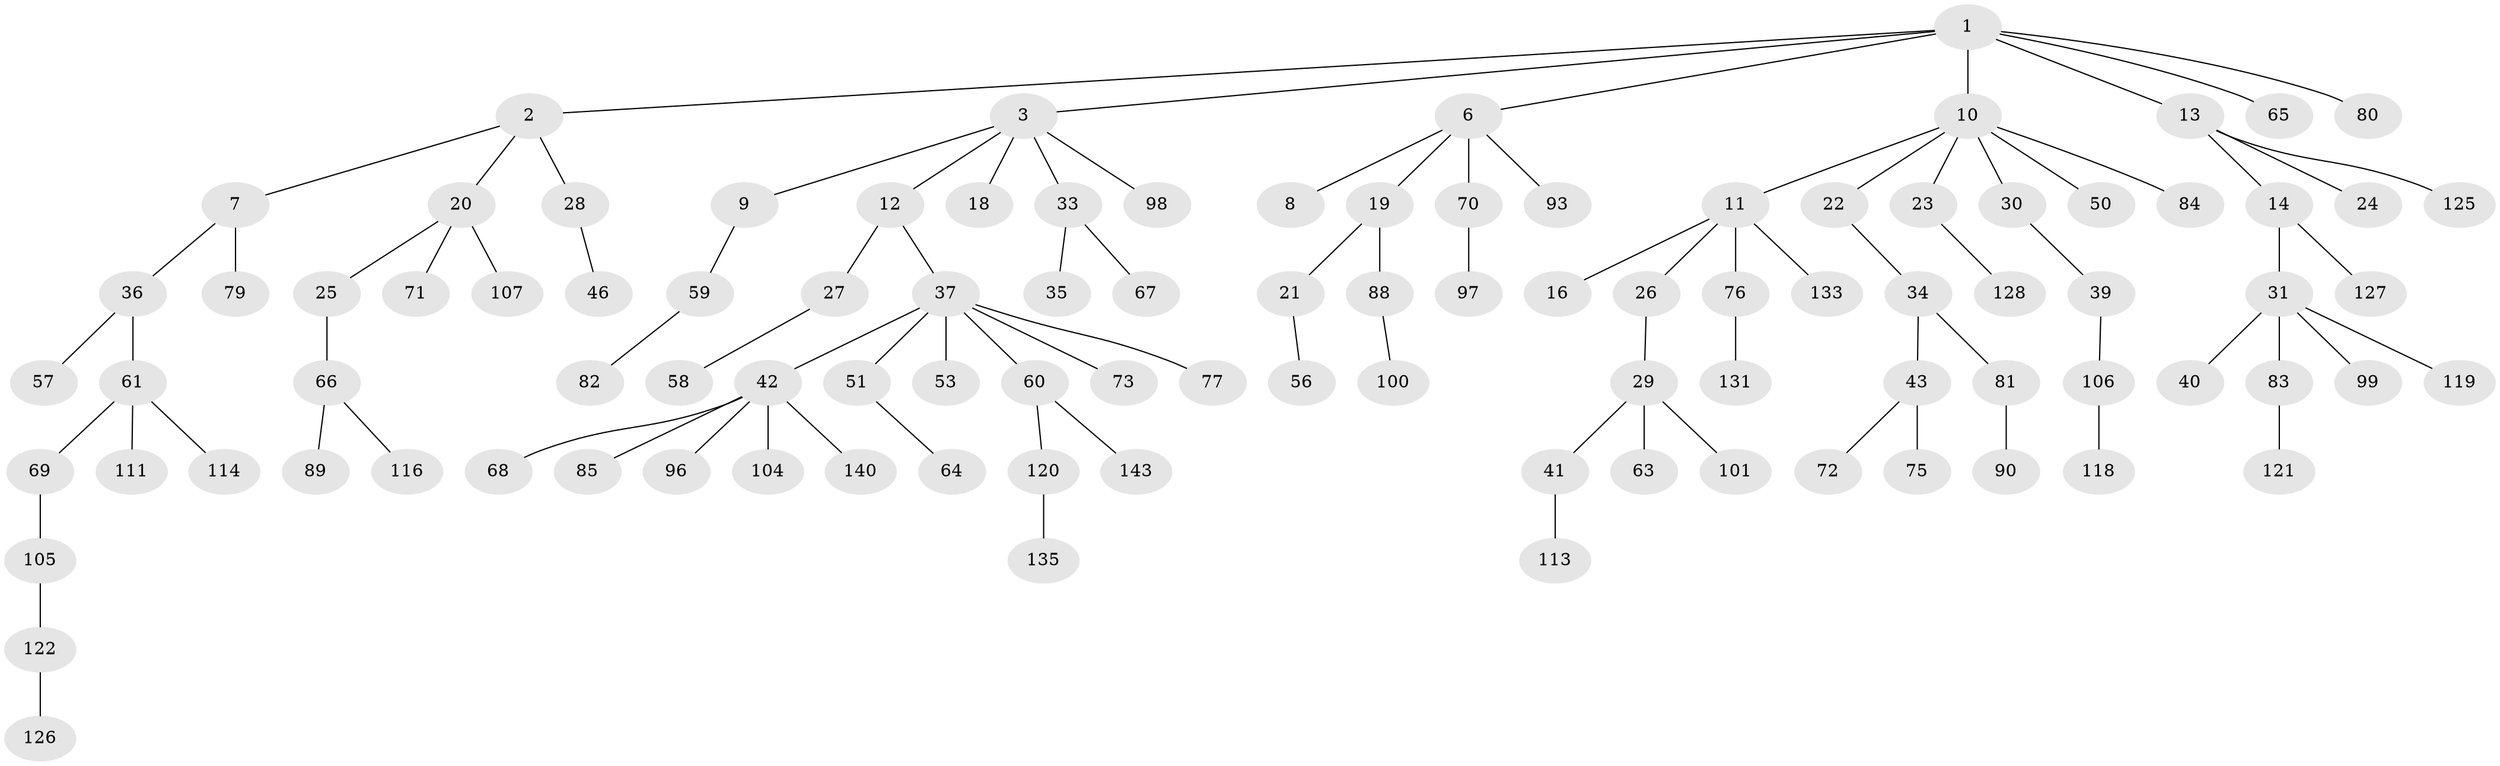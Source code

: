 // original degree distribution, {8: 0.006896551724137931, 4: 0.05517241379310345, 2: 0.3103448275862069, 5: 0.034482758620689655, 3: 0.14482758620689656, 1: 0.4413793103448276, 6: 0.006896551724137931}
// Generated by graph-tools (version 1.1) at 2025/42/03/06/25 10:42:04]
// undirected, 100 vertices, 99 edges
graph export_dot {
graph [start="1"]
  node [color=gray90,style=filled];
  1 [super="+138"];
  2 [super="+4"];
  3 [super="+5"];
  6 [super="+52"];
  7 [super="+141"];
  8 [super="+78"];
  9;
  10 [super="+15"];
  11 [super="+55"];
  12;
  13 [super="+17"];
  14 [super="+112"];
  16 [super="+115"];
  18;
  19;
  20 [super="+44"];
  21 [super="+139"];
  22;
  23;
  24;
  25;
  26;
  27;
  28 [super="+54"];
  29 [super="+32"];
  30 [super="+86"];
  31 [super="+62"];
  33 [super="+49"];
  34 [super="+102"];
  35;
  36 [super="+47"];
  37 [super="+38"];
  39 [super="+137"];
  40;
  41 [super="+95"];
  42 [super="+45"];
  43 [super="+48"];
  46 [super="+144"];
  50 [super="+145"];
  51;
  53;
  56;
  57 [super="+134"];
  58 [super="+124"];
  59 [super="+117"];
  60 [super="+74"];
  61 [super="+109"];
  63;
  64 [super="+92"];
  65 [super="+94"];
  66 [super="+87"];
  67;
  68 [super="+103"];
  69;
  70;
  71;
  72;
  73;
  75;
  76 [super="+91"];
  77 [super="+129"];
  79;
  80;
  81;
  82;
  83;
  84;
  85 [super="+123"];
  88;
  89;
  90;
  93;
  96 [super="+132"];
  97;
  98;
  99 [super="+136"];
  100 [super="+108"];
  101;
  104;
  105 [super="+110"];
  106;
  107;
  111;
  113;
  114 [super="+130"];
  116;
  118;
  119;
  120;
  121;
  122;
  125 [super="+142"];
  126;
  127;
  128;
  131;
  133;
  135;
  140;
  143;
  1 -- 2;
  1 -- 3;
  1 -- 6;
  1 -- 10;
  1 -- 13;
  1 -- 65;
  1 -- 80;
  2 -- 7;
  2 -- 28;
  2 -- 20;
  3 -- 33;
  3 -- 98;
  3 -- 9;
  3 -- 18;
  3 -- 12;
  6 -- 8;
  6 -- 19;
  6 -- 93;
  6 -- 70;
  7 -- 36;
  7 -- 79;
  9 -- 59;
  10 -- 11;
  10 -- 23;
  10 -- 50;
  10 -- 84;
  10 -- 22;
  10 -- 30;
  11 -- 16;
  11 -- 26;
  11 -- 76;
  11 -- 133;
  12 -- 27;
  12 -- 37;
  13 -- 14;
  13 -- 24;
  13 -- 125;
  14 -- 31;
  14 -- 127;
  19 -- 21;
  19 -- 88;
  20 -- 25;
  20 -- 107;
  20 -- 71;
  21 -- 56;
  22 -- 34;
  23 -- 128;
  25 -- 66;
  26 -- 29;
  27 -- 58;
  28 -- 46;
  29 -- 41;
  29 -- 63;
  29 -- 101;
  30 -- 39;
  31 -- 40;
  31 -- 83;
  31 -- 119;
  31 -- 99;
  33 -- 35;
  33 -- 67;
  34 -- 43;
  34 -- 81;
  36 -- 57;
  36 -- 61;
  37 -- 42;
  37 -- 51;
  37 -- 60;
  37 -- 73;
  37 -- 53;
  37 -- 77;
  39 -- 106;
  41 -- 113;
  42 -- 85;
  42 -- 96;
  42 -- 140;
  42 -- 104;
  42 -- 68;
  43 -- 72;
  43 -- 75;
  51 -- 64;
  59 -- 82;
  60 -- 120;
  60 -- 143;
  61 -- 69;
  61 -- 114;
  61 -- 111;
  66 -- 89;
  66 -- 116;
  69 -- 105;
  70 -- 97;
  76 -- 131;
  81 -- 90;
  83 -- 121;
  88 -- 100;
  105 -- 122;
  106 -- 118;
  120 -- 135;
  122 -- 126;
}
